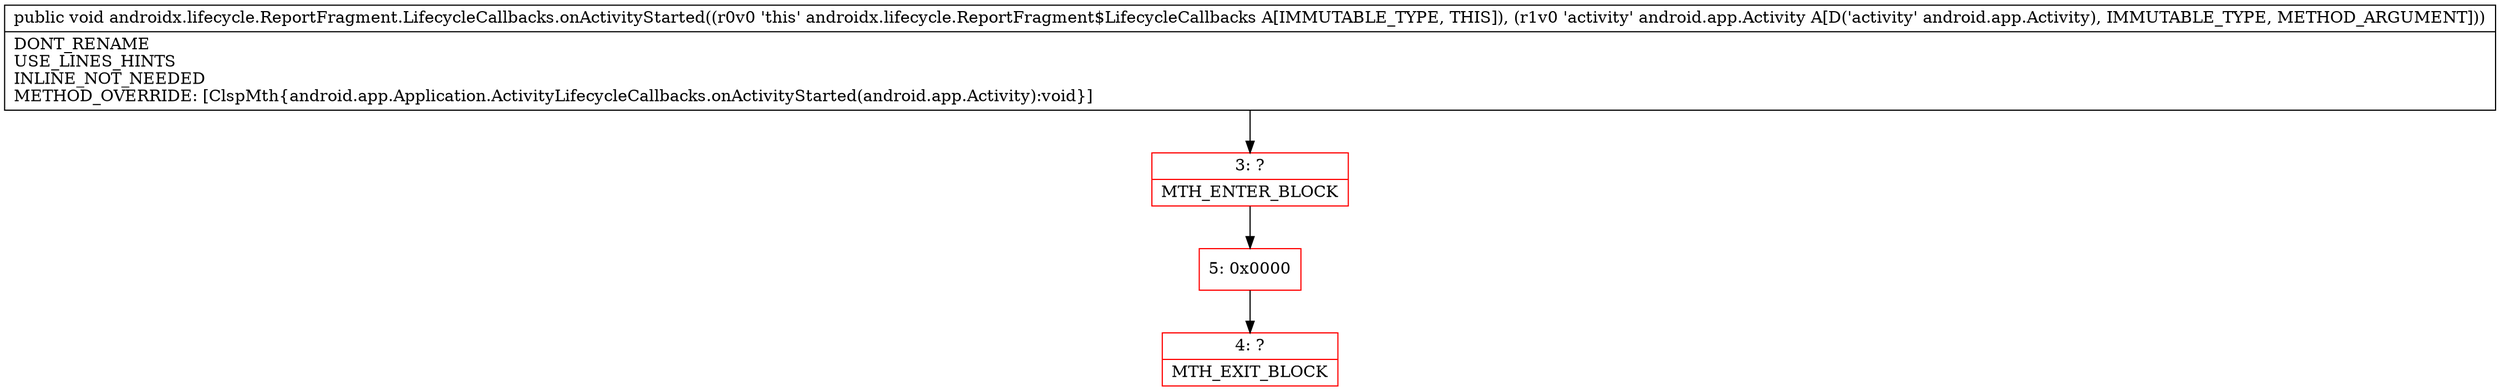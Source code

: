 digraph "CFG forandroidx.lifecycle.ReportFragment.LifecycleCallbacks.onActivityStarted(Landroid\/app\/Activity;)V" {
subgraph cluster_Region_2040535748 {
label = "R(0)";
node [shape=record,color=blue];
}
Node_3 [shape=record,color=red,label="{3\:\ ?|MTH_ENTER_BLOCK\l}"];
Node_5 [shape=record,color=red,label="{5\:\ 0x0000}"];
Node_4 [shape=record,color=red,label="{4\:\ ?|MTH_EXIT_BLOCK\l}"];
MethodNode[shape=record,label="{public void androidx.lifecycle.ReportFragment.LifecycleCallbacks.onActivityStarted((r0v0 'this' androidx.lifecycle.ReportFragment$LifecycleCallbacks A[IMMUTABLE_TYPE, THIS]), (r1v0 'activity' android.app.Activity A[D('activity' android.app.Activity), IMMUTABLE_TYPE, METHOD_ARGUMENT]))  | DONT_RENAME\lUSE_LINES_HINTS\lINLINE_NOT_NEEDED\lMETHOD_OVERRIDE: [ClspMth\{android.app.Application.ActivityLifecycleCallbacks.onActivityStarted(android.app.Activity):void\}]\l}"];
MethodNode -> Node_3;Node_3 -> Node_5;
Node_5 -> Node_4;
}

